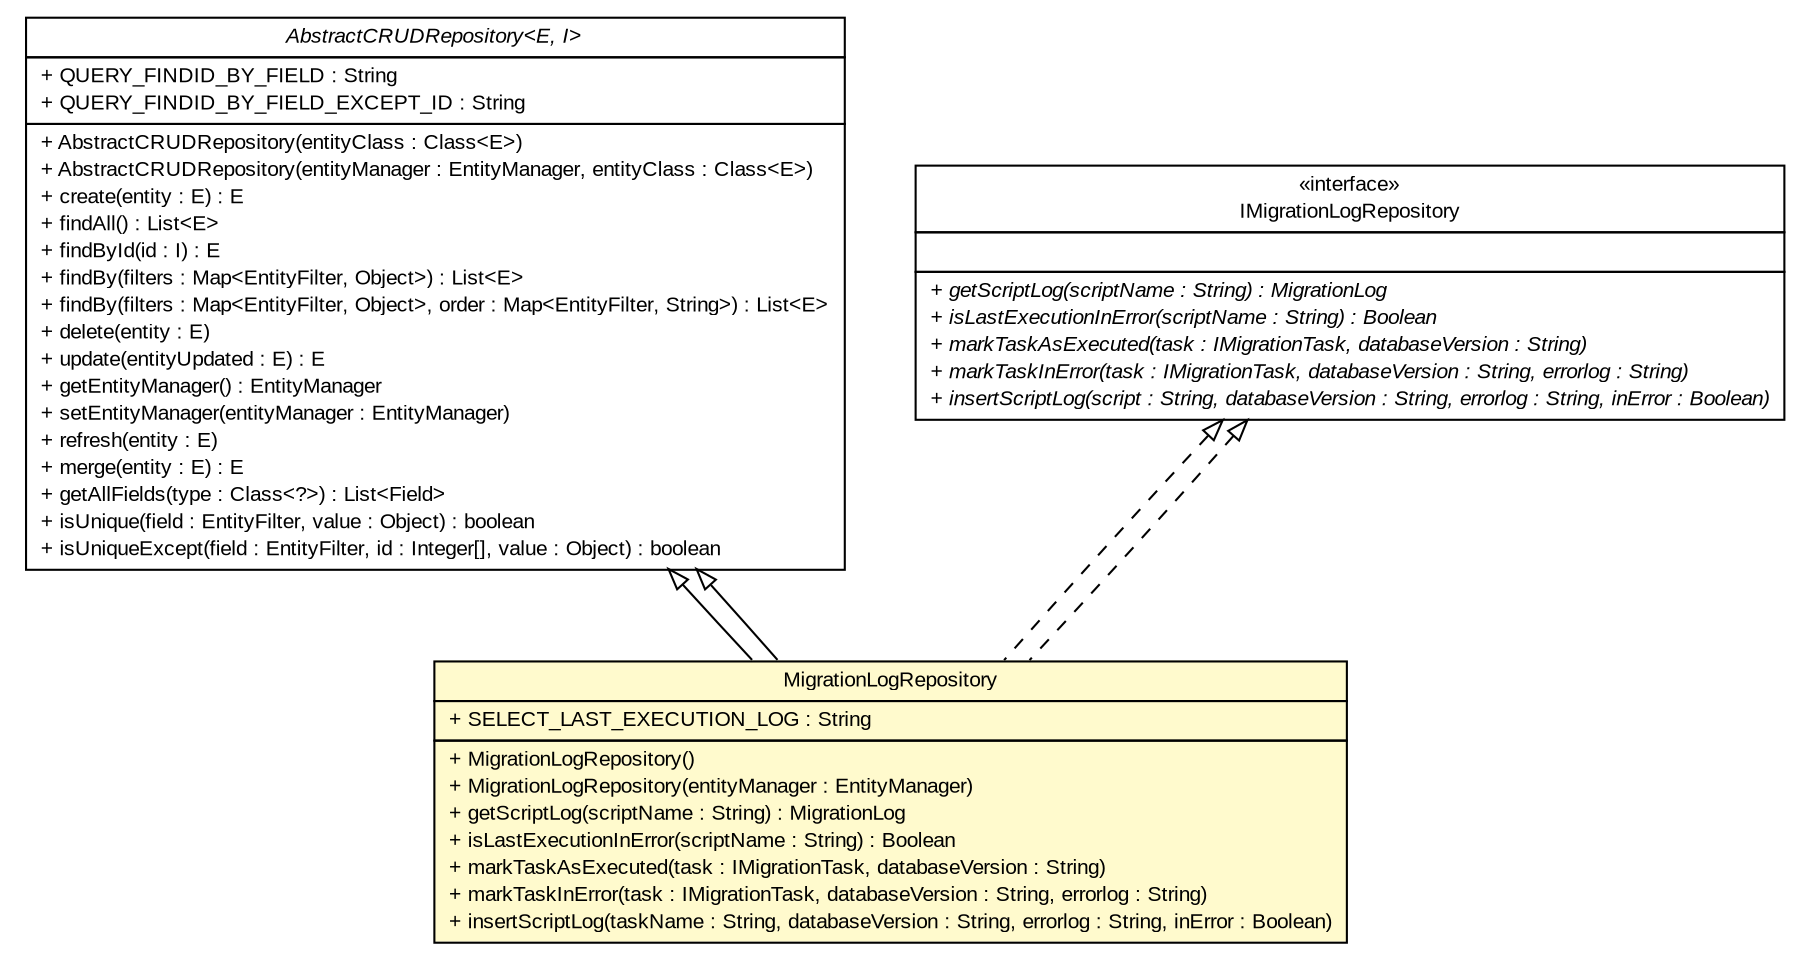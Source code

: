 #!/usr/local/bin/dot
#
# Class diagram 
# Generated by UMLGraph version R5_6-24-gf6e263 (http://www.umlgraph.org/)
#

digraph G {
	edge [fontname="arial",fontsize=10,labelfontname="arial",labelfontsize=10];
	node [fontname="arial",fontsize=10,shape=plaintext];
	nodesep=0.25;
	ranksep=0.5;
	// gov.sandia.cf.dao.AbstractCRUDRepository<E, I>
	c237754 [label=<<table title="gov.sandia.cf.dao.AbstractCRUDRepository" border="0" cellborder="1" cellspacing="0" cellpadding="2" port="p" href="../AbstractCRUDRepository.html">
		<tr><td><table border="0" cellspacing="0" cellpadding="1">
<tr><td align="center" balign="center"><font face="arial italic"> AbstractCRUDRepository&lt;E, I&gt; </font></td></tr>
		</table></td></tr>
		<tr><td><table border="0" cellspacing="0" cellpadding="1">
<tr><td align="left" balign="left"> + QUERY_FINDID_BY_FIELD : String </td></tr>
<tr><td align="left" balign="left"> + QUERY_FINDID_BY_FIELD_EXCEPT_ID : String </td></tr>
		</table></td></tr>
		<tr><td><table border="0" cellspacing="0" cellpadding="1">
<tr><td align="left" balign="left"> + AbstractCRUDRepository(entityClass : Class&lt;E&gt;) </td></tr>
<tr><td align="left" balign="left"> + AbstractCRUDRepository(entityManager : EntityManager, entityClass : Class&lt;E&gt;) </td></tr>
<tr><td align="left" balign="left"> + create(entity : E) : E </td></tr>
<tr><td align="left" balign="left"> + findAll() : List&lt;E&gt; </td></tr>
<tr><td align="left" balign="left"> + findById(id : I) : E </td></tr>
<tr><td align="left" balign="left"> + findBy(filters : Map&lt;EntityFilter, Object&gt;) : List&lt;E&gt; </td></tr>
<tr><td align="left" balign="left"> + findBy(filters : Map&lt;EntityFilter, Object&gt;, order : Map&lt;EntityFilter, String&gt;) : List&lt;E&gt; </td></tr>
<tr><td align="left" balign="left"> + delete(entity : E) </td></tr>
<tr><td align="left" balign="left"> + update(entityUpdated : E) : E </td></tr>
<tr><td align="left" balign="left"> + getEntityManager() : EntityManager </td></tr>
<tr><td align="left" balign="left"> + setEntityManager(entityManager : EntityManager) </td></tr>
<tr><td align="left" balign="left"> + refresh(entity : E) </td></tr>
<tr><td align="left" balign="left"> + merge(entity : E) : E </td></tr>
<tr><td align="left" balign="left"> + getAllFields(type : Class&lt;?&gt;) : List&lt;Field&gt; </td></tr>
<tr><td align="left" balign="left"> + isUnique(field : EntityFilter, value : Object) : boolean </td></tr>
<tr><td align="left" balign="left"> + isUniqueExcept(field : EntityFilter, id : Integer[], value : Object) : boolean </td></tr>
		</table></td></tr>
		</table>>, URL="../AbstractCRUDRepository.html", fontname="arial", fontcolor="black", fontsize=10.0];
	// gov.sandia.cf.dao.IMigrationLogRepository
	c237776 [label=<<table title="gov.sandia.cf.dao.IMigrationLogRepository" border="0" cellborder="1" cellspacing="0" cellpadding="2" port="p" href="../IMigrationLogRepository.html">
		<tr><td><table border="0" cellspacing="0" cellpadding="1">
<tr><td align="center" balign="center"> &#171;interface&#187; </td></tr>
<tr><td align="center" balign="center"> IMigrationLogRepository </td></tr>
		</table></td></tr>
		<tr><td><table border="0" cellspacing="0" cellpadding="1">
<tr><td align="left" balign="left">  </td></tr>
		</table></td></tr>
		<tr><td><table border="0" cellspacing="0" cellpadding="1">
<tr><td align="left" balign="left"><font face="arial italic" point-size="10.0"> + getScriptLog(scriptName : String) : MigrationLog </font></td></tr>
<tr><td align="left" balign="left"><font face="arial italic" point-size="10.0"> + isLastExecutionInError(scriptName : String) : Boolean </font></td></tr>
<tr><td align="left" balign="left"><font face="arial italic" point-size="10.0"> + markTaskAsExecuted(task : IMigrationTask, databaseVersion : String) </font></td></tr>
<tr><td align="left" balign="left"><font face="arial italic" point-size="10.0"> + markTaskInError(task : IMigrationTask, databaseVersion : String, errorlog : String) </font></td></tr>
<tr><td align="left" balign="left"><font face="arial italic" point-size="10.0"> + insertScriptLog(script : String, databaseVersion : String, errorlog : String, inError : Boolean) </font></td></tr>
		</table></td></tr>
		</table>>, URL="../IMigrationLogRepository.html", fontname="arial", fontcolor="black", fontsize=10.0];
	// gov.sandia.cf.dao.impl.MigrationLogRepository
	c237790 [label=<<table title="gov.sandia.cf.dao.impl.MigrationLogRepository" border="0" cellborder="1" cellspacing="0" cellpadding="2" port="p" bgcolor="lemonChiffon" href="./MigrationLogRepository.html">
		<tr><td><table border="0" cellspacing="0" cellpadding="1">
<tr><td align="center" balign="center"> MigrationLogRepository </td></tr>
		</table></td></tr>
		<tr><td><table border="0" cellspacing="0" cellpadding="1">
<tr><td align="left" balign="left"> + SELECT_LAST_EXECUTION_LOG : String </td></tr>
		</table></td></tr>
		<tr><td><table border="0" cellspacing="0" cellpadding="1">
<tr><td align="left" balign="left"> + MigrationLogRepository() </td></tr>
<tr><td align="left" balign="left"> + MigrationLogRepository(entityManager : EntityManager) </td></tr>
<tr><td align="left" balign="left"> + getScriptLog(scriptName : String) : MigrationLog </td></tr>
<tr><td align="left" balign="left"> + isLastExecutionInError(scriptName : String) : Boolean </td></tr>
<tr><td align="left" balign="left"> + markTaskAsExecuted(task : IMigrationTask, databaseVersion : String) </td></tr>
<tr><td align="left" balign="left"> + markTaskInError(task : IMigrationTask, databaseVersion : String, errorlog : String) </td></tr>
<tr><td align="left" balign="left"> + insertScriptLog(taskName : String, databaseVersion : String, errorlog : String, inError : Boolean) </td></tr>
		</table></td></tr>
		</table>>, URL="./MigrationLogRepository.html", fontname="arial", fontcolor="black", fontsize=10.0];
	//gov.sandia.cf.dao.impl.MigrationLogRepository extends gov.sandia.cf.dao.AbstractCRUDRepository<gov.sandia.cf.model.MigrationLog, java.lang.Integer>
	c237754:p -> c237790:p [dir=back,arrowtail=empty];
	//gov.sandia.cf.dao.impl.MigrationLogRepository implements gov.sandia.cf.dao.IMigrationLogRepository
	c237776:p -> c237790:p [dir=back,arrowtail=empty,style=dashed];
	//gov.sandia.cf.dao.impl.MigrationLogRepository extends gov.sandia.cf.dao.AbstractCRUDRepository<gov.sandia.cf.model.MigrationLog, java.lang.Integer>
	c237754:p -> c237790:p [dir=back,arrowtail=empty];
	//gov.sandia.cf.dao.impl.MigrationLogRepository implements gov.sandia.cf.dao.IMigrationLogRepository
	c237776:p -> c237790:p [dir=back,arrowtail=empty,style=dashed];
}

